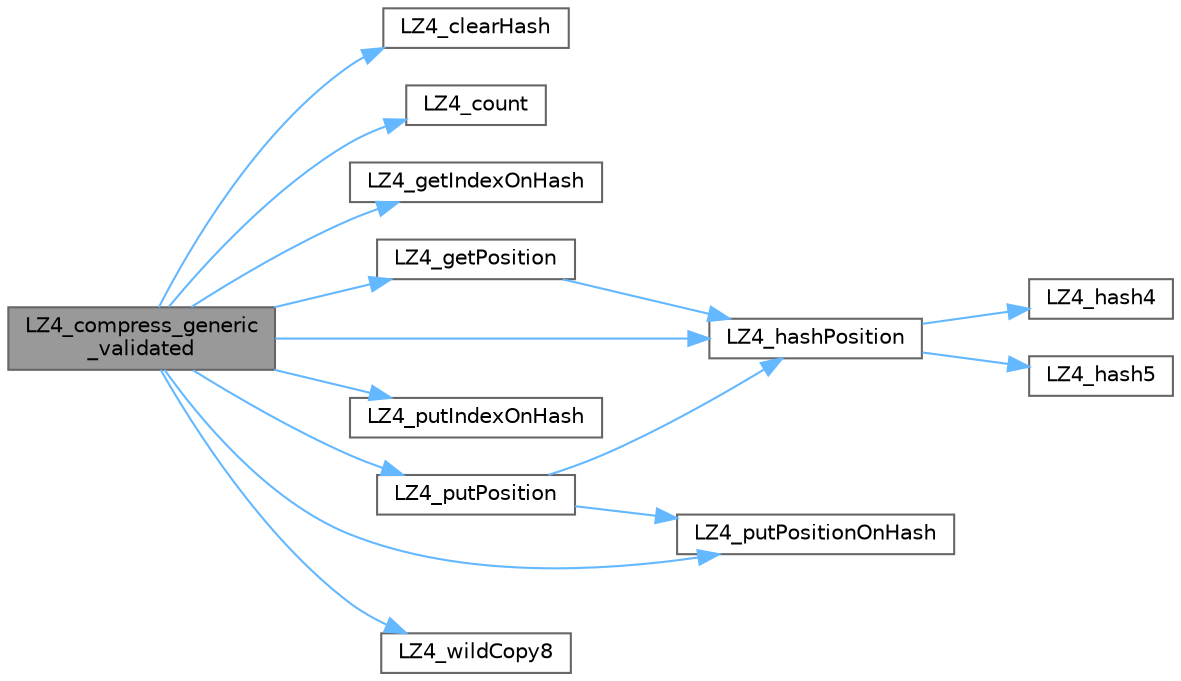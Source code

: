 digraph "LZ4_compress_generic_validated"
{
 // LATEX_PDF_SIZE
  bgcolor="transparent";
  edge [fontname=Helvetica,fontsize=10,labelfontname=Helvetica,labelfontsize=10];
  node [fontname=Helvetica,fontsize=10,shape=box,height=0.2,width=0.4];
  rankdir="LR";
  Node1 [id="Node000001",label="LZ4_compress_generic\l_validated",height=0.2,width=0.4,color="gray40", fillcolor="grey60", style="filled", fontcolor="black",tooltip=" "];
  Node1 -> Node2 [id="edge1_Node000001_Node000002",color="steelblue1",style="solid",tooltip=" "];
  Node2 [id="Node000002",label="LZ4_clearHash",height=0.2,width=0.4,color="grey40", fillcolor="white", style="filled",URL="$lz4_8c.html#aa81c43ba8b3f5f2c3728aaecd44d6a02",tooltip=" "];
  Node1 -> Node3 [id="edge2_Node000001_Node000003",color="steelblue1",style="solid",tooltip=" "];
  Node3 [id="Node000003",label="LZ4_count",height=0.2,width=0.4,color="grey40", fillcolor="white", style="filled",URL="$lz4_8c.html#a94258766267d7286a6962c805eb56fea",tooltip=" "];
  Node1 -> Node4 [id="edge3_Node000001_Node000004",color="steelblue1",style="solid",tooltip=" "];
  Node4 [id="Node000004",label="LZ4_getIndexOnHash",height=0.2,width=0.4,color="grey40", fillcolor="white", style="filled",URL="$lz4_8c.html#a53d709e1ac9aff4321467ffe1fef571f",tooltip=" "];
  Node1 -> Node5 [id="edge4_Node000001_Node000005",color="steelblue1",style="solid",tooltip=" "];
  Node5 [id="Node000005",label="LZ4_getPosition",height=0.2,width=0.4,color="grey40", fillcolor="white", style="filled",URL="$lz4_8c.html#aae6e31487a50e9124929fd1fa710d58e",tooltip=" "];
  Node5 -> Node6 [id="edge5_Node000005_Node000006",color="steelblue1",style="solid",tooltip=" "];
  Node6 [id="Node000006",label="LZ4_hashPosition",height=0.2,width=0.4,color="grey40", fillcolor="white", style="filled",URL="$lz4_8c.html#ac12a7e2c99e027f4890aa543dc3fc367",tooltip=" "];
  Node6 -> Node7 [id="edge6_Node000006_Node000007",color="steelblue1",style="solid",tooltip=" "];
  Node7 [id="Node000007",label="LZ4_hash4",height=0.2,width=0.4,color="grey40", fillcolor="white", style="filled",URL="$lz4_8c.html#a4b2bca18b9716c1b14c20ef98c00706a",tooltip=" "];
  Node6 -> Node8 [id="edge7_Node000006_Node000008",color="steelblue1",style="solid",tooltip=" "];
  Node8 [id="Node000008",label="LZ4_hash5",height=0.2,width=0.4,color="grey40", fillcolor="white", style="filled",URL="$lz4_8c.html#adc69f36cc4b0eec011a50a195eadfecc",tooltip=" "];
  Node1 -> Node6 [id="edge8_Node000001_Node000006",color="steelblue1",style="solid",tooltip=" "];
  Node1 -> Node9 [id="edge9_Node000001_Node000009",color="steelblue1",style="solid",tooltip=" "];
  Node9 [id="Node000009",label="LZ4_putIndexOnHash",height=0.2,width=0.4,color="grey40", fillcolor="white", style="filled",URL="$lz4_8c.html#aa691b9fc80f3e34c2b3e776a4a488911",tooltip=" "];
  Node1 -> Node10 [id="edge10_Node000001_Node000010",color="steelblue1",style="solid",tooltip=" "];
  Node10 [id="Node000010",label="LZ4_putPosition",height=0.2,width=0.4,color="grey40", fillcolor="white", style="filled",URL="$lz4_8c.html#a6efaf92ef3c802858a2246a5a588dcb9",tooltip=" "];
  Node10 -> Node6 [id="edge11_Node000010_Node000006",color="steelblue1",style="solid",tooltip=" "];
  Node10 -> Node11 [id="edge12_Node000010_Node000011",color="steelblue1",style="solid",tooltip=" "];
  Node11 [id="Node000011",label="LZ4_putPositionOnHash",height=0.2,width=0.4,color="grey40", fillcolor="white", style="filled",URL="$lz4_8c.html#a0eba3b95eb6fc95a7796c30657417ac1",tooltip=" "];
  Node1 -> Node11 [id="edge13_Node000001_Node000011",color="steelblue1",style="solid",tooltip=" "];
  Node1 -> Node12 [id="edge14_Node000001_Node000012",color="steelblue1",style="solid",tooltip=" "];
  Node12 [id="Node000012",label="LZ4_wildCopy8",height=0.2,width=0.4,color="grey40", fillcolor="white", style="filled",URL="$lz4_8c.html#a07728e73c2d01917fa46e28357fb6fd1",tooltip=" "];
}
